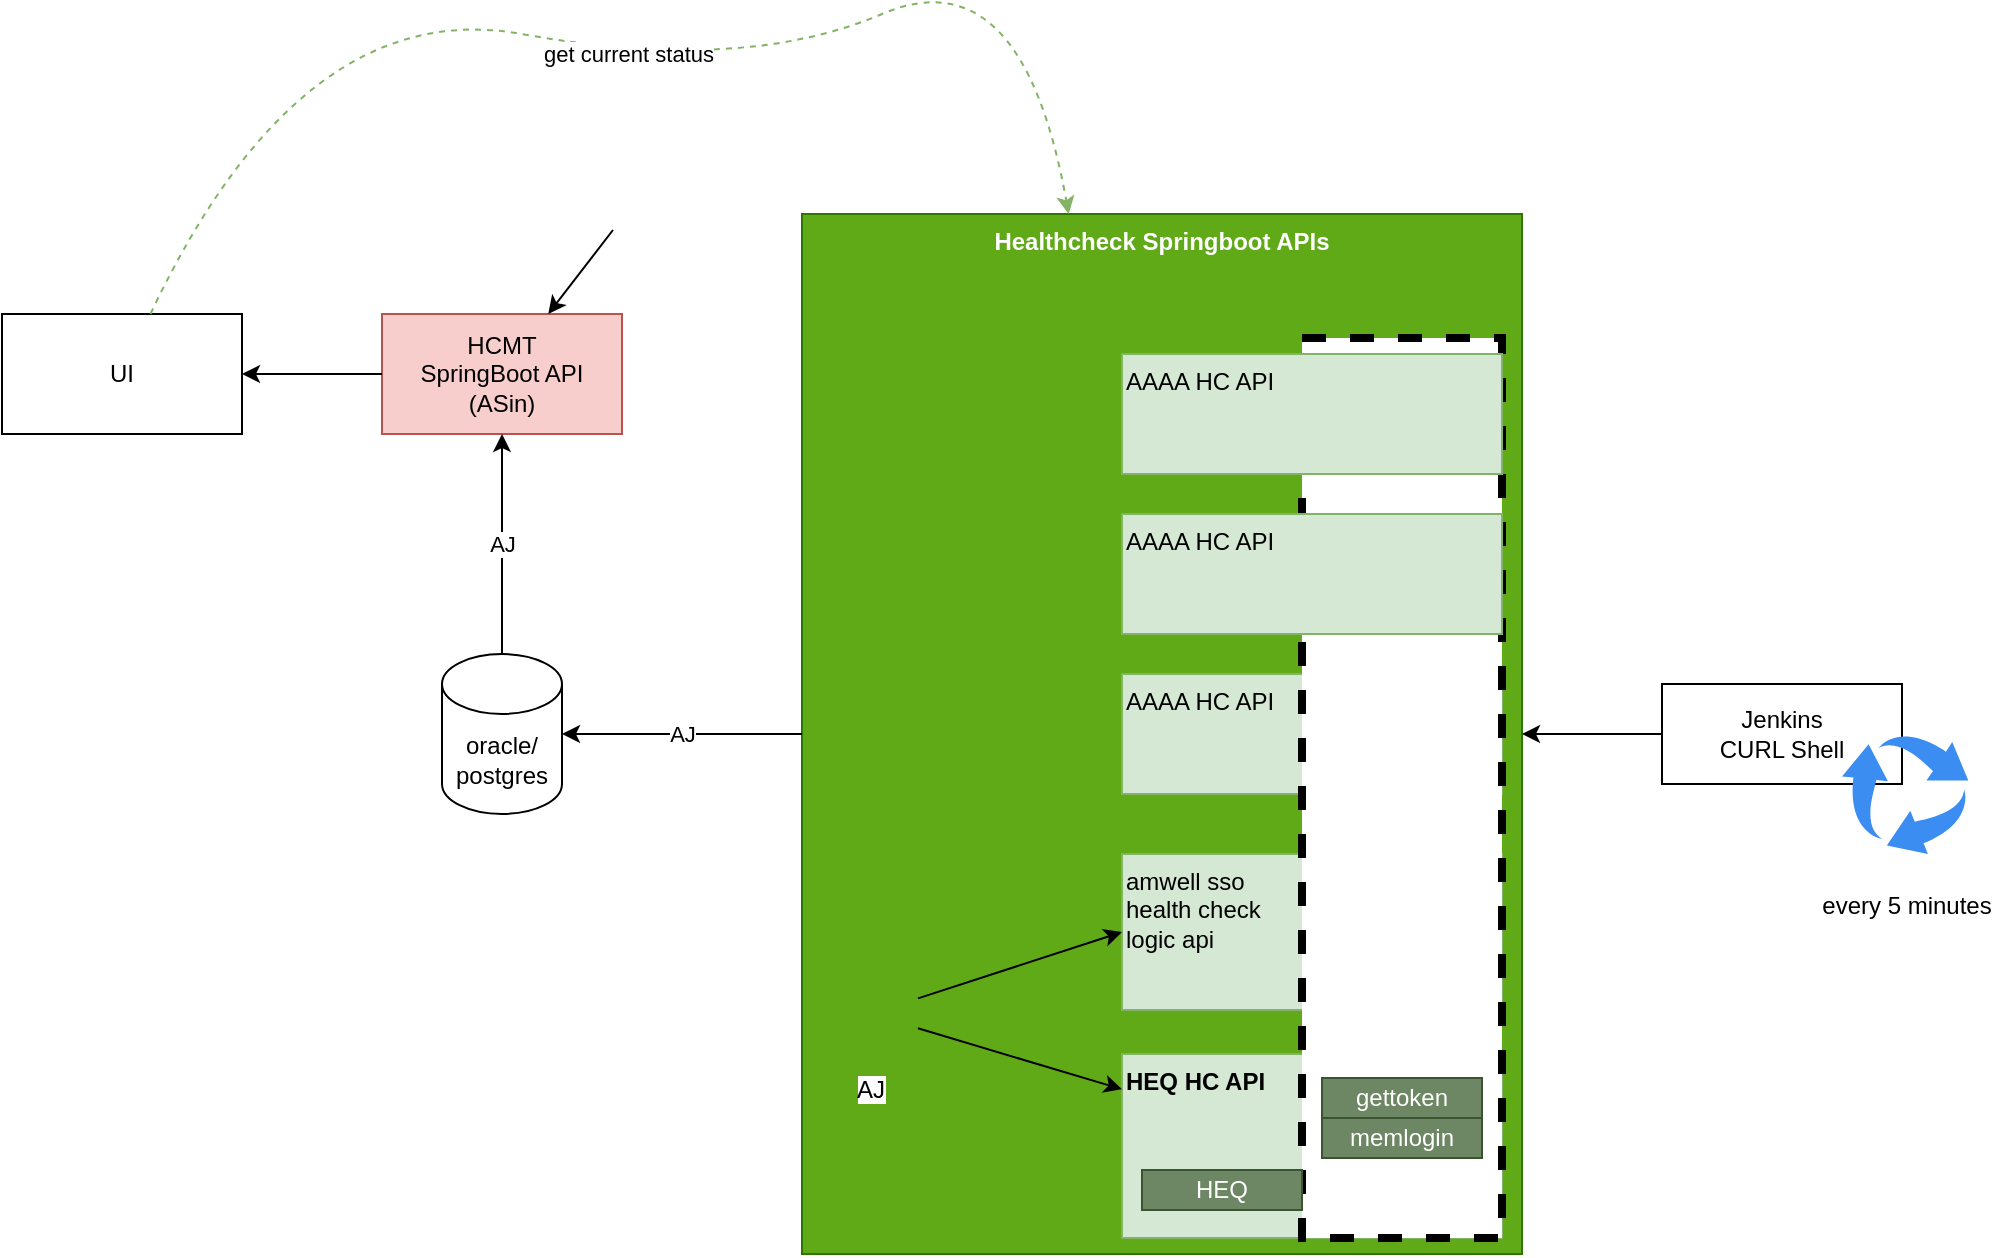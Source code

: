 <mxfile version="17.1.3" type="github">
  <diagram id="0L9Fg00umyLuJMHlyUDf" name="Page-1">
    <mxGraphModel dx="1124" dy="841" grid="1" gridSize="10" guides="1" tooltips="1" connect="1" arrows="1" fold="1" page="1" pageScale="1" pageWidth="850" pageHeight="1100" math="0" shadow="0">
      <root>
        <mxCell id="0" />
        <mxCell id="1" parent="0" />
        <mxCell id="rSeW_cTTSjzpE_r_Ttbj-1" value="UI" style="rounded=0;whiteSpace=wrap;html=1;" vertex="1" parent="1">
          <mxGeometry x="30" y="200" width="120" height="60" as="geometry" />
        </mxCell>
        <mxCell id="rSeW_cTTSjzpE_r_Ttbj-2" value="HCMT&lt;br&gt;SpringBoot API (ASin)" style="rounded=0;whiteSpace=wrap;html=1;fillColor=#f8cecc;strokeColor=#b85450;" vertex="1" parent="1">
          <mxGeometry x="220" y="200" width="120" height="60" as="geometry" />
        </mxCell>
        <mxCell id="rSeW_cTTSjzpE_r_Ttbj-3" value="Healthcheck Springboot APIs" style="rounded=0;whiteSpace=wrap;html=1;fillColor=#60a917;strokeColor=#2D7600;fontColor=#ffffff;verticalAlign=top;fontStyle=1" vertex="1" parent="1">
          <mxGeometry x="430" y="150" width="360" height="520" as="geometry" />
        </mxCell>
        <mxCell id="rSeW_cTTSjzpE_r_Ttbj-4" value="oracle/&lt;br&gt;postgres" style="shape=cylinder3;whiteSpace=wrap;html=1;boundedLbl=1;backgroundOutline=1;size=15;" vertex="1" parent="1">
          <mxGeometry x="250" y="370" width="60" height="80" as="geometry" />
        </mxCell>
        <mxCell id="rSeW_cTTSjzpE_r_Ttbj-6" value="HEQ HC API" style="rounded=0;whiteSpace=wrap;html=1;fillColor=#d5e8d4;strokeColor=#82b366;verticalAlign=top;align=left;fontStyle=1" vertex="1" parent="1">
          <mxGeometry x="590" y="570" width="190" height="92" as="geometry" />
        </mxCell>
        <mxCell id="rSeW_cTTSjzpE_r_Ttbj-5" value="amwell sso&amp;nbsp;&lt;br&gt;health check&lt;br&gt;logic api" style="rounded=0;whiteSpace=wrap;html=1;fillColor=#d5e8d4;strokeColor=#82b366;verticalAlign=top;align=left;" vertex="1" parent="1">
          <mxGeometry x="590" y="470" width="190" height="78" as="geometry" />
        </mxCell>
        <mxCell id="rSeW_cTTSjzpE_r_Ttbj-10" value="Jenkins&lt;br&gt;CURL Shell" style="rounded=0;whiteSpace=wrap;html=1;" vertex="1" parent="1">
          <mxGeometry x="860" y="385" width="120" height="50" as="geometry" />
        </mxCell>
        <mxCell id="rSeW_cTTSjzpE_r_Ttbj-11" value="&lt;br&gt;&lt;br&gt;&lt;br&gt;&lt;br&gt;&lt;br&gt;every 5 minutes" style="sketch=0;html=1;aspect=fixed;strokeColor=none;shadow=0;align=center;verticalAlign=top;fillColor=#3B8DF1;shape=mxgraph.gcp2.arrow_cycle" vertex="1" parent="1">
          <mxGeometry x="950" y="410" width="63.16" height="60" as="geometry" />
        </mxCell>
        <mxCell id="rSeW_cTTSjzpE_r_Ttbj-12" value="" style="shape=image;html=1;verticalAlign=top;verticalLabelPosition=bottom;labelBackgroundColor=#ffffff;imageAspect=0;aspect=fixed;image=https://cdn4.iconfinder.com/data/icons/socialcones/508/Gitlab-128.png" vertex="1" parent="1">
          <mxGeometry x="330" y="110" width="48" height="48" as="geometry" />
        </mxCell>
        <mxCell id="rSeW_cTTSjzpE_r_Ttbj-13" value="" style="endArrow=classic;html=1;rounded=0;" edge="1" parent="1" source="rSeW_cTTSjzpE_r_Ttbj-12" target="rSeW_cTTSjzpE_r_Ttbj-2">
          <mxGeometry width="50" height="50" relative="1" as="geometry">
            <mxPoint x="400" y="430" as="sourcePoint" />
            <mxPoint x="450" y="380" as="targetPoint" />
          </mxGeometry>
        </mxCell>
        <mxCell id="rSeW_cTTSjzpE_r_Ttbj-7" value="AAAA HC API" style="rounded=0;whiteSpace=wrap;html=1;fillColor=#d5e8d4;strokeColor=#82b366;verticalAlign=top;align=left;" vertex="1" parent="1">
          <mxGeometry x="590" y="380" width="190" height="60" as="geometry" />
        </mxCell>
        <mxCell id="rSeW_cTTSjzpE_r_Ttbj-14" value="AJ" style="shape=image;html=1;verticalAlign=top;verticalLabelPosition=bottom;labelBackgroundColor=#ffffff;imageAspect=0;aspect=fixed;image=https://cdn4.iconfinder.com/data/icons/socialcones/508/Gitlab-128.png" vertex="1" parent="1">
          <mxGeometry x="440" y="526" width="48" height="48" as="geometry" />
        </mxCell>
        <mxCell id="rSeW_cTTSjzpE_r_Ttbj-15" value="" style="endArrow=classic;html=1;rounded=0;" edge="1" parent="1" source="rSeW_cTTSjzpE_r_Ttbj-14" target="rSeW_cTTSjzpE_r_Ttbj-6">
          <mxGeometry width="50" height="50" relative="1" as="geometry">
            <mxPoint x="400" y="430" as="sourcePoint" />
            <mxPoint x="450" y="380" as="targetPoint" />
          </mxGeometry>
        </mxCell>
        <mxCell id="rSeW_cTTSjzpE_r_Ttbj-16" value="" style="endArrow=classic;html=1;rounded=0;entryX=0;entryY=0.5;entryDx=0;entryDy=0;" edge="1" parent="1" source="rSeW_cTTSjzpE_r_Ttbj-14" target="rSeW_cTTSjzpE_r_Ttbj-5">
          <mxGeometry width="50" height="50" relative="1" as="geometry">
            <mxPoint x="568" y="495.077" as="sourcePoint" />
            <mxPoint x="640" y="492.308" as="targetPoint" />
          </mxGeometry>
        </mxCell>
        <mxCell id="rSeW_cTTSjzpE_r_Ttbj-19" value="get current status" style="curved=1;endArrow=classic;html=1;rounded=0;fillColor=#d5e8d4;strokeColor=#82b366;dashed=1;" edge="1" parent="1" source="rSeW_cTTSjzpE_r_Ttbj-1" target="rSeW_cTTSjzpE_r_Ttbj-3">
          <mxGeometry width="50" height="50" relative="1" as="geometry">
            <mxPoint x="400" y="430" as="sourcePoint" />
            <mxPoint x="450" y="380" as="targetPoint" />
            <Array as="points">
              <mxPoint x="180" y="40" />
              <mxPoint x="400" y="80" />
              <mxPoint x="540" y="20" />
            </Array>
          </mxGeometry>
        </mxCell>
        <mxCell id="rSeW_cTTSjzpE_r_Ttbj-21" value="AJ" style="endArrow=classic;html=1;rounded=0;entryX=1;entryY=0.5;entryDx=0;entryDy=0;entryPerimeter=0;" edge="1" parent="1" source="rSeW_cTTSjzpE_r_Ttbj-3" target="rSeW_cTTSjzpE_r_Ttbj-4">
          <mxGeometry width="50" height="50" relative="1" as="geometry">
            <mxPoint x="400" y="430" as="sourcePoint" />
            <mxPoint x="450" y="380" as="targetPoint" />
          </mxGeometry>
        </mxCell>
        <mxCell id="rSeW_cTTSjzpE_r_Ttbj-31" value="" style="rounded=0;whiteSpace=wrap;html=1;dashed=1;strokeWidth=4;" vertex="1" parent="1">
          <mxGeometry x="680" y="212" width="100" height="450" as="geometry" />
        </mxCell>
        <mxCell id="rSeW_cTTSjzpE_r_Ttbj-22" value="" style="endArrow=classic;html=1;rounded=0;entryX=1;entryY=0.5;entryDx=0;entryDy=0;exitX=0;exitY=0.5;exitDx=0;exitDy=0;" edge="1" parent="1" source="rSeW_cTTSjzpE_r_Ttbj-10" target="rSeW_cTTSjzpE_r_Ttbj-3">
          <mxGeometry width="50" height="50" relative="1" as="geometry">
            <mxPoint x="400" y="430" as="sourcePoint" />
            <mxPoint x="450" y="380" as="targetPoint" />
          </mxGeometry>
        </mxCell>
        <mxCell id="rSeW_cTTSjzpE_r_Ttbj-23" value="AJ" style="endArrow=classic;html=1;rounded=0;" edge="1" parent="1" source="rSeW_cTTSjzpE_r_Ttbj-4" target="rSeW_cTTSjzpE_r_Ttbj-2">
          <mxGeometry width="50" height="50" relative="1" as="geometry">
            <mxPoint x="400" y="430" as="sourcePoint" />
            <mxPoint x="450" y="380" as="targetPoint" />
          </mxGeometry>
        </mxCell>
        <mxCell id="rSeW_cTTSjzpE_r_Ttbj-24" value="" style="endArrow=classic;html=1;rounded=0;entryX=1;entryY=0.5;entryDx=0;entryDy=0;exitX=0;exitY=0.5;exitDx=0;exitDy=0;" edge="1" parent="1" source="rSeW_cTTSjzpE_r_Ttbj-2" target="rSeW_cTTSjzpE_r_Ttbj-1">
          <mxGeometry width="50" height="50" relative="1" as="geometry">
            <mxPoint x="400" y="430" as="sourcePoint" />
            <mxPoint x="450" y="380" as="targetPoint" />
          </mxGeometry>
        </mxCell>
        <mxCell id="rSeW_cTTSjzpE_r_Ttbj-25" value="gettoken" style="rounded=0;whiteSpace=wrap;html=1;fillColor=#6d8764;fontColor=#ffffff;strokeColor=#3A5431;" vertex="1" parent="1">
          <mxGeometry x="690" y="582" width="80" height="20" as="geometry" />
        </mxCell>
        <mxCell id="rSeW_cTTSjzpE_r_Ttbj-26" value="memlogin" style="rounded=0;whiteSpace=wrap;html=1;fillColor=#6d8764;fontColor=#ffffff;strokeColor=#3A5431;" vertex="1" parent="1">
          <mxGeometry x="690" y="602" width="80" height="20" as="geometry" />
        </mxCell>
        <mxCell id="rSeW_cTTSjzpE_r_Ttbj-27" value="HEQ" style="rounded=0;whiteSpace=wrap;html=1;fillColor=#6d8764;fontColor=#ffffff;strokeColor=#3A5431;" vertex="1" parent="1">
          <mxGeometry x="600" y="628" width="80" height="20" as="geometry" />
        </mxCell>
        <mxCell id="rSeW_cTTSjzpE_r_Ttbj-29" value="AAAA HC API" style="rounded=0;whiteSpace=wrap;html=1;fillColor=#d5e8d4;strokeColor=#82b366;verticalAlign=top;align=left;" vertex="1" parent="1">
          <mxGeometry x="590" y="300" width="190" height="60" as="geometry" />
        </mxCell>
        <mxCell id="rSeW_cTTSjzpE_r_Ttbj-30" value="AAAA HC API" style="rounded=0;whiteSpace=wrap;html=1;fillColor=#d5e8d4;strokeColor=#82b366;verticalAlign=top;align=left;" vertex="1" parent="1">
          <mxGeometry x="590" y="220" width="190" height="60" as="geometry" />
        </mxCell>
      </root>
    </mxGraphModel>
  </diagram>
</mxfile>
